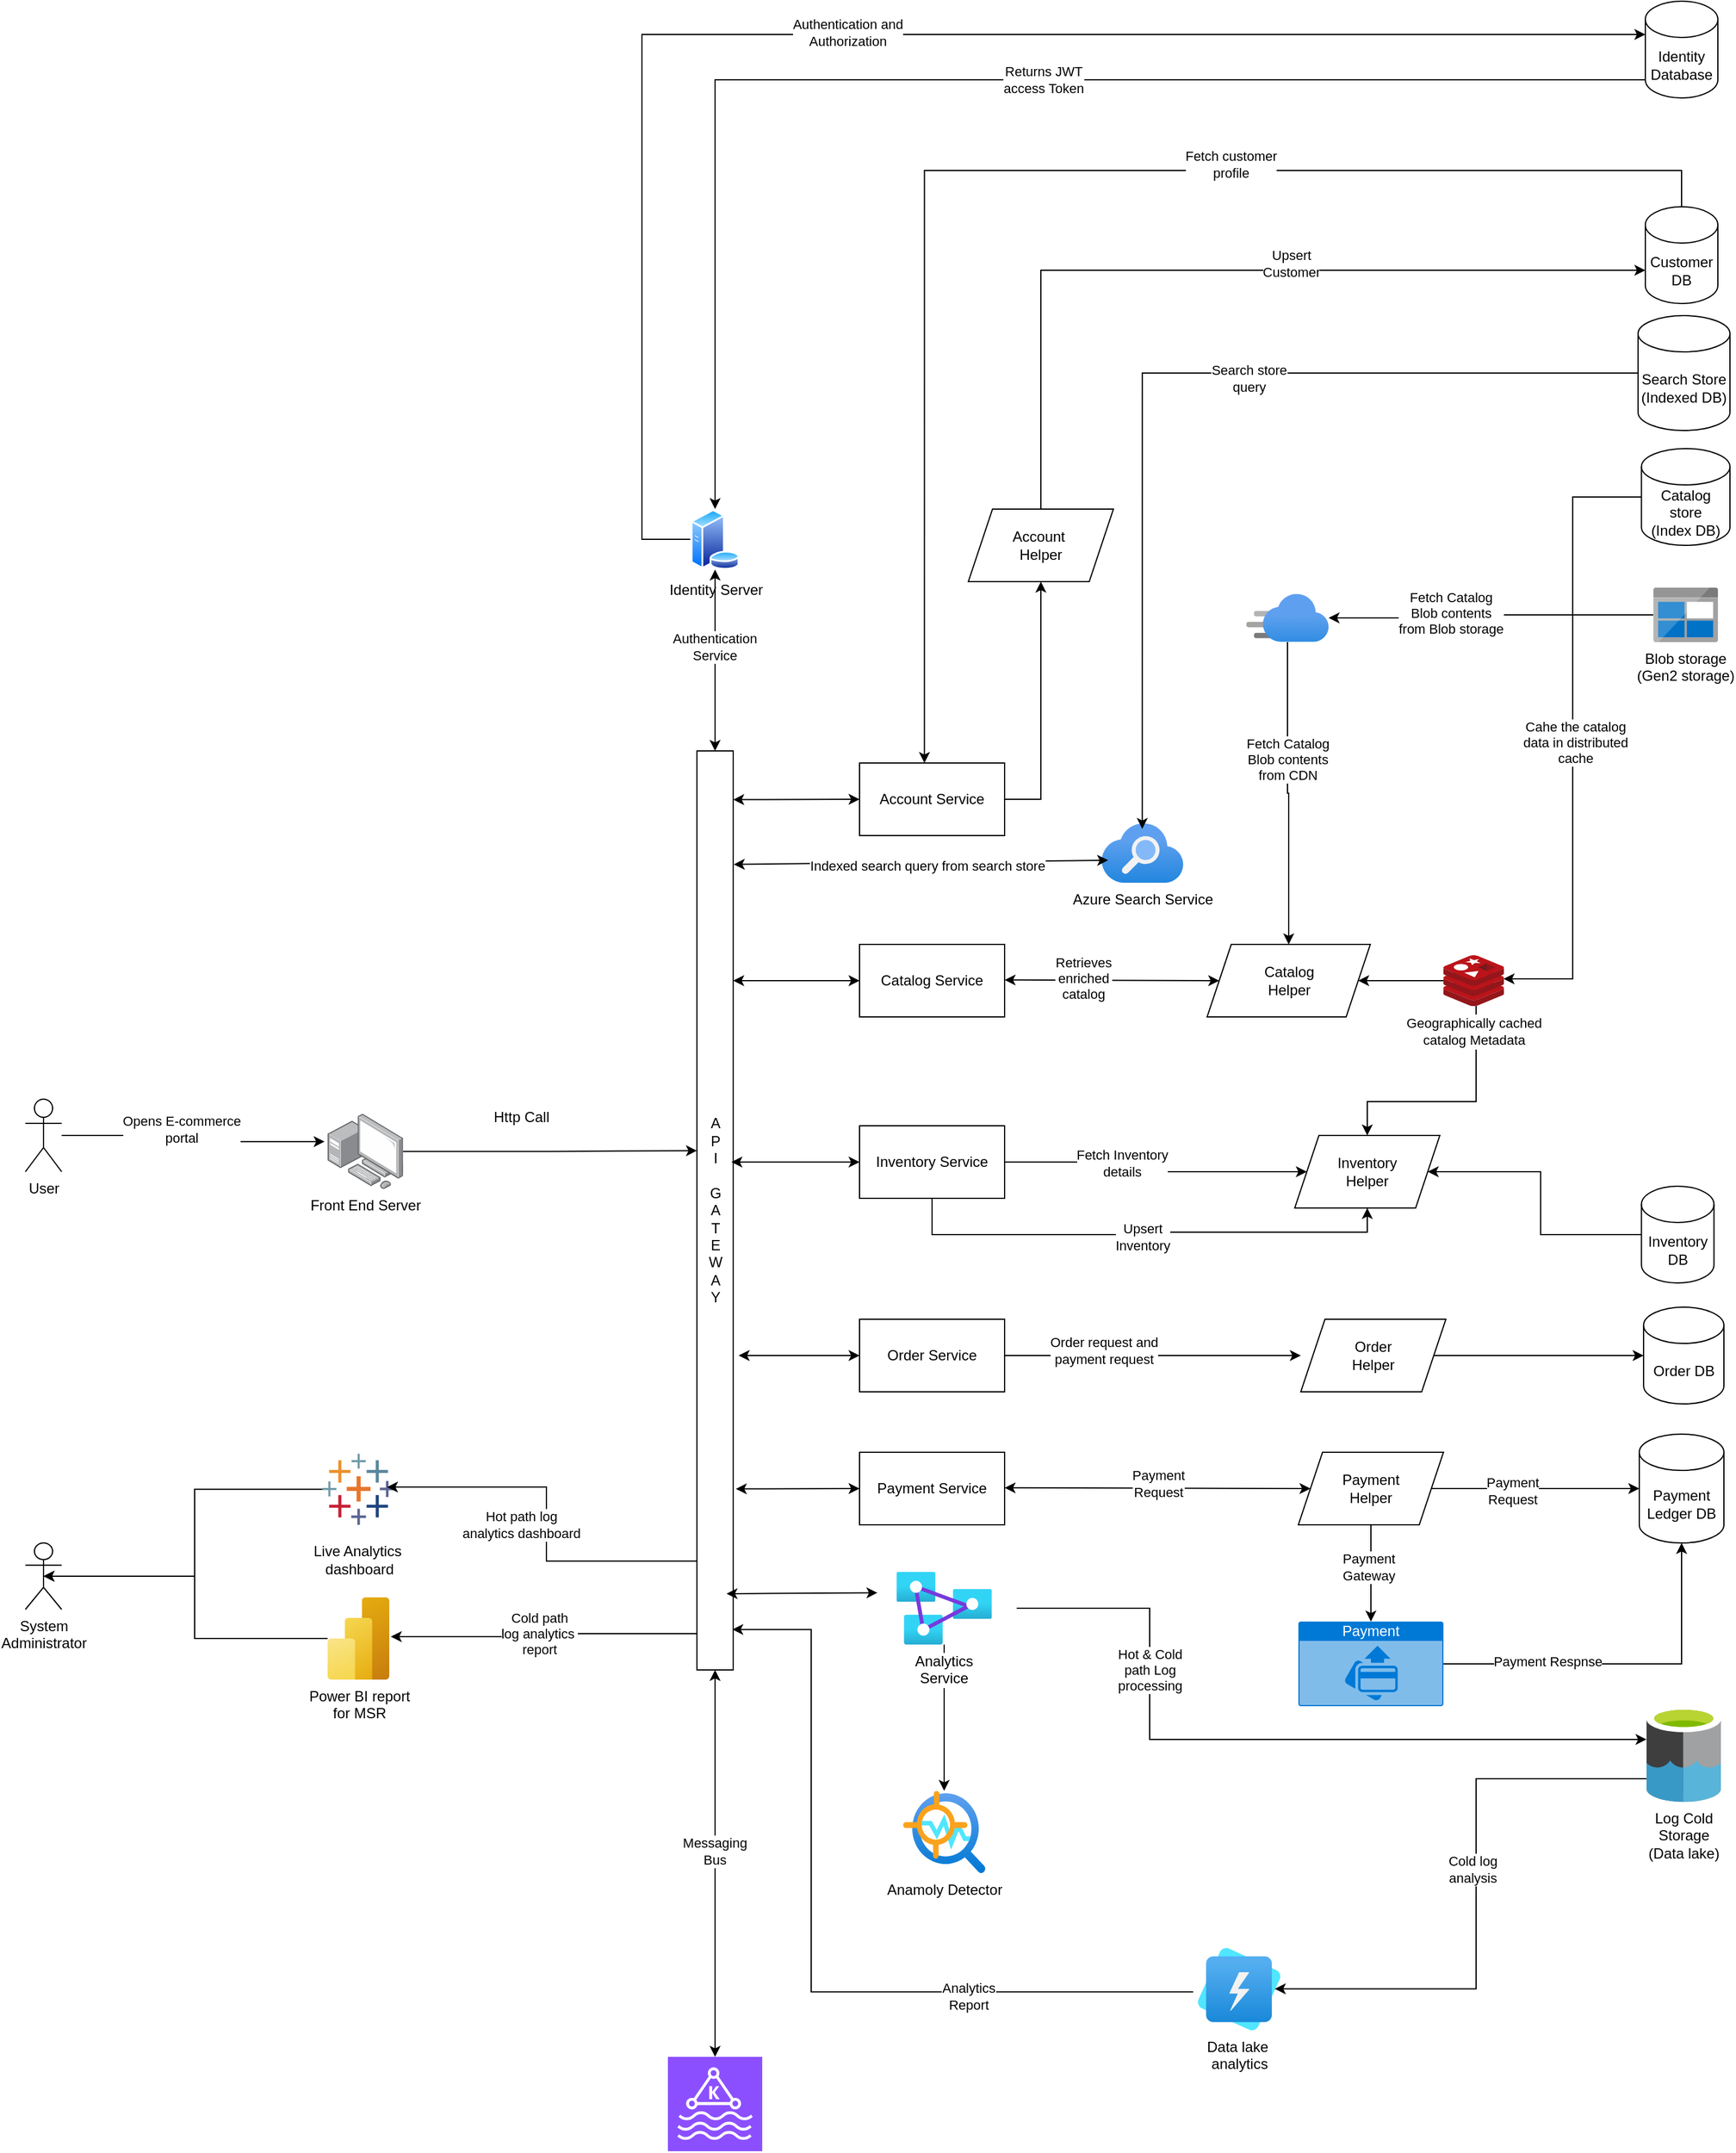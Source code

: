 <mxfile version="24.6.4" type="github">
  <diagram name="Page-1" id="DZVCTHQu2n3p9sboyNOl">
    <mxGraphModel dx="3424" dy="2045" grid="1" gridSize="10" guides="1" tooltips="1" connect="1" arrows="1" fold="1" page="1" pageScale="1" pageWidth="850" pageHeight="1100" math="0" shadow="0">
      <root>
        <mxCell id="0" />
        <mxCell id="1" parent="0" />
        <mxCell id="jgYk3zZ4BMT8bTG-VnUE-66" value="A&lt;br&gt;P&lt;br&gt;I&lt;br&gt;&lt;br&gt;G&lt;br&gt;A&lt;br&gt;T&lt;br&gt;E&lt;br&gt;W&lt;br&gt;A&lt;br&gt;Y" style="rounded=0;whiteSpace=wrap;html=1;" parent="1" vertex="1">
          <mxGeometry x="-984.5" y="-250" width="30" height="760" as="geometry" />
        </mxCell>
        <mxCell id="jgYk3zZ4BMT8bTG-VnUE-67" value="Front End Server" style="image;points=[];aspect=fixed;html=1;align=center;shadow=0;dashed=0;image=img/lib/allied_telesis/computer_and_terminals/Personal_Computer_with_Server.svg;" parent="1" vertex="1">
          <mxGeometry x="-1290" y="50" width="62.4" height="62.4" as="geometry" />
        </mxCell>
        <mxCell id="jgYk3zZ4BMT8bTG-VnUE-68" value="Identity Server" style="image;aspect=fixed;perimeter=ellipsePerimeter;html=1;align=center;shadow=0;dashed=0;spacingTop=3;image=img/lib/active_directory/database_server.svg;" parent="1" vertex="1">
          <mxGeometry x="-990" y="-450" width="41" height="50" as="geometry" />
        </mxCell>
        <mxCell id="0WEt7F5-mT2UaYVK9m0M-107" style="edgeStyle=orthogonalEdgeStyle;rounded=0;orthogonalLoop=1;jettySize=auto;html=1;exitX=0;exitY=1;exitDx=0;exitDy=-15;exitPerimeter=0;" edge="1" parent="1" source="jgYk3zZ4BMT8bTG-VnUE-69" target="jgYk3zZ4BMT8bTG-VnUE-68">
          <mxGeometry relative="1" as="geometry" />
        </mxCell>
        <mxCell id="0WEt7F5-mT2UaYVK9m0M-108" value="Returns JWT&lt;br&gt;access Token" style="edgeLabel;html=1;align=center;verticalAlign=middle;resizable=0;points=[];" vertex="1" connectable="0" parent="0WEt7F5-mT2UaYVK9m0M-107">
          <mxGeometry x="-0.114" relative="1" as="geometry">
            <mxPoint as="offset" />
          </mxGeometry>
        </mxCell>
        <mxCell id="jgYk3zZ4BMT8bTG-VnUE-69" value="Identity&lt;br&gt;Database" style="shape=cylinder3;whiteSpace=wrap;html=1;boundedLbl=1;backgroundOutline=1;size=15;" parent="1" vertex="1">
          <mxGeometry x="-200" y="-870" width="60" height="80" as="geometry" />
        </mxCell>
        <mxCell id="jgYk3zZ4BMT8bTG-VnUE-70" style="edgeStyle=orthogonalEdgeStyle;rounded=0;orthogonalLoop=1;jettySize=auto;html=1;entryX=0;entryY=0.435;entryDx=0;entryDy=0;entryPerimeter=0;" parent="1" source="jgYk3zZ4BMT8bTG-VnUE-67" target="jgYk3zZ4BMT8bTG-VnUE-66" edge="1">
          <mxGeometry relative="1" as="geometry" />
        </mxCell>
        <mxCell id="jgYk3zZ4BMT8bTG-VnUE-71" value="Http Call" style="text;html=1;align=center;verticalAlign=middle;resizable=0;points=[];autosize=1;strokeColor=none;fillColor=none;" parent="1" vertex="1">
          <mxGeometry x="-1165" y="38" width="70" height="30" as="geometry" />
        </mxCell>
        <mxCell id="jgYk3zZ4BMT8bTG-VnUE-74" value="User" style="shape=umlActor;verticalLabelPosition=bottom;verticalAlign=top;html=1;outlineConnect=0;" parent="1" vertex="1">
          <mxGeometry x="-1540" y="38" width="30" height="60" as="geometry" />
        </mxCell>
        <mxCell id="jgYk3zZ4BMT8bTG-VnUE-75" style="edgeStyle=orthogonalEdgeStyle;rounded=0;orthogonalLoop=1;jettySize=auto;html=1;entryX=-0.04;entryY=0.37;entryDx=0;entryDy=0;entryPerimeter=0;" parent="1" source="jgYk3zZ4BMT8bTG-VnUE-74" target="jgYk3zZ4BMT8bTG-VnUE-67" edge="1">
          <mxGeometry relative="1" as="geometry" />
        </mxCell>
        <mxCell id="jgYk3zZ4BMT8bTG-VnUE-76" value="Opens E-commerce&lt;br&gt;portal" style="edgeLabel;html=1;align=center;verticalAlign=middle;resizable=0;points=[];" parent="jgYk3zZ4BMT8bTG-VnUE-75" vertex="1" connectable="0">
          <mxGeometry x="-0.125" y="5" relative="1" as="geometry">
            <mxPoint x="1" as="offset" />
          </mxGeometry>
        </mxCell>
        <mxCell id="jgYk3zZ4BMT8bTG-VnUE-84" value="" style="endArrow=classic;startArrow=classic;html=1;rounded=0;exitX=0.5;exitY=0;exitDx=0;exitDy=0;" parent="1" source="jgYk3zZ4BMT8bTG-VnUE-66" target="jgYk3zZ4BMT8bTG-VnUE-68" edge="1">
          <mxGeometry width="50" height="50" relative="1" as="geometry">
            <mxPoint x="-980" y="-280" as="sourcePoint" />
            <mxPoint x="-930" y="-330" as="targetPoint" />
          </mxGeometry>
        </mxCell>
        <mxCell id="jgYk3zZ4BMT8bTG-VnUE-85" value="Authentication&lt;br&gt;Service" style="edgeLabel;html=1;align=center;verticalAlign=middle;resizable=0;points=[];" parent="jgYk3zZ4BMT8bTG-VnUE-84" vertex="1" connectable="0">
          <mxGeometry x="0.151" y="1" relative="1" as="geometry">
            <mxPoint as="offset" />
          </mxGeometry>
        </mxCell>
        <mxCell id="0WEt7F5-mT2UaYVK9m0M-95" style="edgeStyle=orthogonalEdgeStyle;rounded=0;orthogonalLoop=1;jettySize=auto;html=1;exitX=1;exitY=0.5;exitDx=0;exitDy=0;entryX=0.5;entryY=1;entryDx=0;entryDy=0;" edge="1" parent="1" source="jgYk3zZ4BMT8bTG-VnUE-86" target="0WEt7F5-mT2UaYVK9m0M-93">
          <mxGeometry relative="1" as="geometry" />
        </mxCell>
        <mxCell id="jgYk3zZ4BMT8bTG-VnUE-86" value="Account Service" style="rounded=0;whiteSpace=wrap;html=1;" parent="1" vertex="1">
          <mxGeometry x="-850" y="-240" width="120" height="60" as="geometry" />
        </mxCell>
        <mxCell id="jgYk3zZ4BMT8bTG-VnUE-87" value="Catalog Service" style="rounded=0;whiteSpace=wrap;html=1;" parent="1" vertex="1">
          <mxGeometry x="-850" y="-90" width="120" height="60" as="geometry" />
        </mxCell>
        <mxCell id="0WEt7F5-mT2UaYVK9m0M-85" style="edgeStyle=orthogonalEdgeStyle;rounded=0;orthogonalLoop=1;jettySize=auto;html=1;entryX=0;entryY=0.5;entryDx=0;entryDy=0;" edge="1" parent="1" source="jgYk3zZ4BMT8bTG-VnUE-88" target="0WEt7F5-mT2UaYVK9m0M-83">
          <mxGeometry relative="1" as="geometry" />
        </mxCell>
        <mxCell id="0WEt7F5-mT2UaYVK9m0M-90" value="Fetch Inventory&lt;br&gt;details" style="edgeLabel;html=1;align=center;verticalAlign=middle;resizable=0;points=[];" vertex="1" connectable="0" parent="0WEt7F5-mT2UaYVK9m0M-85">
          <mxGeometry x="-0.25" y="-1" relative="1" as="geometry">
            <mxPoint as="offset" />
          </mxGeometry>
        </mxCell>
        <mxCell id="0WEt7F5-mT2UaYVK9m0M-105" style="edgeStyle=orthogonalEdgeStyle;rounded=0;orthogonalLoop=1;jettySize=auto;html=1;entryX=0.5;entryY=1;entryDx=0;entryDy=0;" edge="1" parent="1" source="jgYk3zZ4BMT8bTG-VnUE-88" target="0WEt7F5-mT2UaYVK9m0M-83">
          <mxGeometry relative="1" as="geometry">
            <Array as="points">
              <mxPoint x="-790" y="150" />
              <mxPoint x="-610" y="150" />
              <mxPoint x="-610" y="148" />
              <mxPoint x="-430" y="148" />
            </Array>
          </mxGeometry>
        </mxCell>
        <mxCell id="0WEt7F5-mT2UaYVK9m0M-106" value="Upsert&lt;br&gt;Inventory" style="edgeLabel;html=1;align=center;verticalAlign=middle;resizable=0;points=[];" vertex="1" connectable="0" parent="0WEt7F5-mT2UaYVK9m0M-105">
          <mxGeometry x="-0.01" y="-2" relative="1" as="geometry">
            <mxPoint as="offset" />
          </mxGeometry>
        </mxCell>
        <mxCell id="jgYk3zZ4BMT8bTG-VnUE-88" value="Inventory Service" style="rounded=0;whiteSpace=wrap;html=1;" parent="1" vertex="1">
          <mxGeometry x="-850" y="60" width="120" height="60" as="geometry" />
        </mxCell>
        <mxCell id="jgYk3zZ4BMT8bTG-VnUE-89" value="Order Service" style="rounded=0;whiteSpace=wrap;html=1;" parent="1" vertex="1">
          <mxGeometry x="-850" y="220" width="120" height="60" as="geometry" />
        </mxCell>
        <mxCell id="jgYk3zZ4BMT8bTG-VnUE-91" value="" style="sketch=0;points=[[0,0,0],[0.25,0,0],[0.5,0,0],[0.75,0,0],[1,0,0],[0,1,0],[0.25,1,0],[0.5,1,0],[0.75,1,0],[1,1,0],[0,0.25,0],[0,0.5,0],[0,0.75,0],[1,0.25,0],[1,0.5,0],[1,0.75,0]];outlineConnect=0;fontColor=#232F3E;fillColor=#8C4FFF;strokeColor=#ffffff;dashed=0;verticalLabelPosition=bottom;verticalAlign=top;align=center;html=1;fontSize=12;fontStyle=0;aspect=fixed;shape=mxgraph.aws4.resourceIcon;resIcon=mxgraph.aws4.managed_streaming_for_kafka;" parent="1" vertex="1">
          <mxGeometry x="-1008.5" y="830" width="78" height="78" as="geometry" />
        </mxCell>
        <mxCell id="jgYk3zZ4BMT8bTG-VnUE-98" value="" style="endArrow=classic;startArrow=classic;html=1;rounded=0;entryX=0.5;entryY=0;entryDx=0;entryDy=0;entryPerimeter=0;exitX=0.5;exitY=1;exitDx=0;exitDy=0;" parent="1" source="jgYk3zZ4BMT8bTG-VnUE-66" target="jgYk3zZ4BMT8bTG-VnUE-91" edge="1">
          <mxGeometry width="50" height="50" relative="1" as="geometry">
            <mxPoint x="-940" y="530" as="sourcePoint" />
            <mxPoint x="-880" y="420" as="targetPoint" />
          </mxGeometry>
        </mxCell>
        <mxCell id="jgYk3zZ4BMT8bTG-VnUE-104" value="Messaging&lt;br&gt;Bus" style="edgeLabel;html=1;align=center;verticalAlign=middle;resizable=0;points=[];" parent="jgYk3zZ4BMT8bTG-VnUE-98" vertex="1" connectable="0">
          <mxGeometry x="-0.067" y="-1" relative="1" as="geometry">
            <mxPoint as="offset" />
          </mxGeometry>
        </mxCell>
        <mxCell id="jgYk3zZ4BMT8bTG-VnUE-100" value="" style="endArrow=classic;startArrow=classic;html=1;rounded=0;entryX=0;entryY=0.5;entryDx=0;entryDy=0;" parent="1" target="jgYk3zZ4BMT8bTG-VnUE-89" edge="1">
          <mxGeometry width="50" height="50" relative="1" as="geometry">
            <mxPoint x="-950" y="250" as="sourcePoint" />
            <mxPoint x="-860" y="249.41" as="targetPoint" />
          </mxGeometry>
        </mxCell>
        <mxCell id="jgYk3zZ4BMT8bTG-VnUE-101" value="" style="endArrow=classic;startArrow=classic;html=1;rounded=0;entryX=0;entryY=0.5;entryDx=0;entryDy=0;" parent="1" target="jgYk3zZ4BMT8bTG-VnUE-88" edge="1">
          <mxGeometry width="50" height="50" relative="1" as="geometry">
            <mxPoint x="-956" y="90" as="sourcePoint" />
            <mxPoint x="-820" y="150" as="targetPoint" />
          </mxGeometry>
        </mxCell>
        <mxCell id="jgYk3zZ4BMT8bTG-VnUE-102" value="" style="endArrow=classic;startArrow=classic;html=1;rounded=0;entryX=0;entryY=0.5;entryDx=0;entryDy=0;exitX=1;exitY=0.25;exitDx=0;exitDy=0;" parent="1" source="jgYk3zZ4BMT8bTG-VnUE-66" target="jgYk3zZ4BMT8bTG-VnUE-87" edge="1">
          <mxGeometry width="50" height="50" relative="1" as="geometry">
            <mxPoint x="-920" y="-10" as="sourcePoint" />
            <mxPoint x="-820" y="-10" as="targetPoint" />
          </mxGeometry>
        </mxCell>
        <mxCell id="jgYk3zZ4BMT8bTG-VnUE-103" value="" style="endArrow=classic;startArrow=classic;html=1;rounded=0;entryX=0;entryY=0.5;entryDx=0;entryDy=0;exitX=1;exitY=0.053;exitDx=0;exitDy=0;exitPerimeter=0;" parent="1" source="jgYk3zZ4BMT8bTG-VnUE-66" target="jgYk3zZ4BMT8bTG-VnUE-86" edge="1">
          <mxGeometry width="50" height="50" relative="1" as="geometry">
            <mxPoint x="-954.5" y="-170" as="sourcePoint" />
            <mxPoint x="-854.5" y="-170" as="targetPoint" />
          </mxGeometry>
        </mxCell>
        <mxCell id="jgYk3zZ4BMT8bTG-VnUE-107" value="" style="endArrow=classic;startArrow=classic;html=1;rounded=0;entryX=0.04;entryY=0.287;entryDx=0;entryDy=0;entryPerimeter=0;" parent="1" target="0WEt7F5-mT2UaYVK9m0M-172" edge="1">
          <mxGeometry width="50" height="50" relative="1" as="geometry">
            <mxPoint x="-960" y="447" as="sourcePoint" />
            <mxPoint x="-814" y="447.0" as="targetPoint" />
          </mxGeometry>
        </mxCell>
        <mxCell id="jgYk3zZ4BMT8bTG-VnUE-108" value="Payment Service" style="rounded=0;whiteSpace=wrap;html=1;" parent="1" vertex="1">
          <mxGeometry x="-850" y="330" width="120" height="60" as="geometry" />
        </mxCell>
        <mxCell id="jgYk3zZ4BMT8bTG-VnUE-109" value="" style="endArrow=classic;startArrow=classic;html=1;rounded=0;entryX=0;entryY=0.5;entryDx=0;entryDy=0;exitX=1.072;exitY=0.803;exitDx=0;exitDy=0;exitPerimeter=0;" parent="1" source="jgYk3zZ4BMT8bTG-VnUE-66" target="jgYk3zZ4BMT8bTG-VnUE-108" edge="1">
          <mxGeometry width="50" height="50" relative="1" as="geometry">
            <mxPoint x="-940" y="340" as="sourcePoint" />
            <mxPoint x="-840" y="340" as="targetPoint" />
          </mxGeometry>
        </mxCell>
        <mxCell id="0WEt7F5-mT2UaYVK9m0M-1" value="Customer DB" style="shape=cylinder3;whiteSpace=wrap;html=1;boundedLbl=1;backgroundOutline=1;size=15;" vertex="1" parent="1">
          <mxGeometry x="-200" y="-700" width="60" height="80" as="geometry" />
        </mxCell>
        <mxCell id="0WEt7F5-mT2UaYVK9m0M-2" value="Catalog store&lt;br&gt;(Index DB)" style="shape=cylinder3;whiteSpace=wrap;html=1;boundedLbl=1;backgroundOutline=1;size=15;" vertex="1" parent="1">
          <mxGeometry x="-203.22" y="-500" width="73.22" height="80" as="geometry" />
        </mxCell>
        <mxCell id="0WEt7F5-mT2UaYVK9m0M-88" style="edgeStyle=orthogonalEdgeStyle;rounded=0;orthogonalLoop=1;jettySize=auto;html=1;entryX=1;entryY=0.5;entryDx=0;entryDy=0;" edge="1" parent="1" source="0WEt7F5-mT2UaYVK9m0M-3" target="0WEt7F5-mT2UaYVK9m0M-83">
          <mxGeometry relative="1" as="geometry" />
        </mxCell>
        <mxCell id="0WEt7F5-mT2UaYVK9m0M-3" value="Inventory DB" style="shape=cylinder3;whiteSpace=wrap;html=1;boundedLbl=1;backgroundOutline=1;size=15;" vertex="1" parent="1">
          <mxGeometry x="-203.22" y="110" width="60" height="80" as="geometry" />
        </mxCell>
        <mxCell id="0WEt7F5-mT2UaYVK9m0M-4" value="Order DB" style="shape=cylinder3;whiteSpace=wrap;html=1;boundedLbl=1;backgroundOutline=1;size=15;" vertex="1" parent="1">
          <mxGeometry x="-201.43" y="210" width="66.43" height="80" as="geometry" />
        </mxCell>
        <mxCell id="0WEt7F5-mT2UaYVK9m0M-5" value="Payment Ledger DB" style="shape=cylinder3;whiteSpace=wrap;html=1;boundedLbl=1;backgroundOutline=1;size=15;" vertex="1" parent="1">
          <mxGeometry x="-205" y="315" width="70" height="90" as="geometry" />
        </mxCell>
        <mxCell id="0WEt7F5-mT2UaYVK9m0M-6" value="Azure Search Service" style="image;aspect=fixed;html=1;points=[];align=center;fontSize=12;image=img/lib/azure2/app_services/Search_Services.svg;" vertex="1" parent="1">
          <mxGeometry x="-650" y="-190" width="68" height="49.12" as="geometry" />
        </mxCell>
        <mxCell id="0WEt7F5-mT2UaYVK9m0M-7" value="" style="endArrow=classic;startArrow=classic;html=1;rounded=0;entryX=0.083;entryY=0.619;entryDx=0;entryDy=0;exitX=1;exitY=0.053;exitDx=0;exitDy=0;exitPerimeter=0;entryPerimeter=0;" edge="1" parent="1" target="0WEt7F5-mT2UaYVK9m0M-6">
          <mxGeometry width="50" height="50" relative="1" as="geometry">
            <mxPoint x="-954" y="-156.16" as="sourcePoint" />
            <mxPoint x="-420" y="-159.998" as="targetPoint" />
          </mxGeometry>
        </mxCell>
        <mxCell id="0WEt7F5-mT2UaYVK9m0M-10" value="Indexed search query from search store" style="edgeLabel;html=1;align=center;verticalAlign=middle;resizable=0;points=[];" vertex="1" connectable="0" parent="0WEt7F5-mT2UaYVK9m0M-7">
          <mxGeometry x="0.03" y="-3" relative="1" as="geometry">
            <mxPoint as="offset" />
          </mxGeometry>
        </mxCell>
        <mxCell id="0WEt7F5-mT2UaYVK9m0M-8" value="Search Store &lt;br&gt;(Indexed DB)" style="shape=cylinder3;whiteSpace=wrap;html=1;boundedLbl=1;backgroundOutline=1;size=15;" vertex="1" parent="1">
          <mxGeometry x="-206" y="-610" width="76" height="95" as="geometry" />
        </mxCell>
        <mxCell id="0WEt7F5-mT2UaYVK9m0M-18" style="edgeStyle=orthogonalEdgeStyle;rounded=0;orthogonalLoop=1;jettySize=auto;html=1;entryX=0;entryY=0.5;entryDx=0;entryDy=0;entryPerimeter=0;" edge="1" parent="1" source="0WEt7F5-mT2UaYVK9m0M-98" target="0WEt7F5-mT2UaYVK9m0M-4">
          <mxGeometry relative="1" as="geometry" />
        </mxCell>
        <mxCell id="0WEt7F5-mT2UaYVK9m0M-32" value="Catalog &lt;br&gt;Helper" style="shape=parallelogram;perimeter=parallelogramPerimeter;whiteSpace=wrap;html=1;fixedSize=1;" vertex="1" parent="1">
          <mxGeometry x="-562.5" y="-90" width="135" height="60" as="geometry" />
        </mxCell>
        <mxCell id="0WEt7F5-mT2UaYVK9m0M-77" style="edgeStyle=orthogonalEdgeStyle;rounded=0;orthogonalLoop=1;jettySize=auto;html=1;entryX=0.5;entryY=0;entryDx=0;entryDy=0;" edge="1" parent="1" source="0WEt7F5-mT2UaYVK9m0M-34" target="0WEt7F5-mT2UaYVK9m0M-32">
          <mxGeometry relative="1" as="geometry" />
        </mxCell>
        <mxCell id="0WEt7F5-mT2UaYVK9m0M-78" value="Fetch Catalog&lt;br&gt;Blob contents&lt;br&gt;from CDN" style="edgeLabel;html=1;align=center;verticalAlign=middle;resizable=0;points=[];" vertex="1" connectable="0" parent="0WEt7F5-mT2UaYVK9m0M-77">
          <mxGeometry x="-0.231" relative="1" as="geometry">
            <mxPoint as="offset" />
          </mxGeometry>
        </mxCell>
        <mxCell id="0WEt7F5-mT2UaYVK9m0M-34" value="" style="image;aspect=fixed;html=1;points=[];align=center;fontSize=12;image=img/lib/azure2/app_services/CDN_Profiles.svg;" vertex="1" parent="1">
          <mxGeometry x="-530" y="-380" width="68" height="40" as="geometry" />
        </mxCell>
        <mxCell id="0WEt7F5-mT2UaYVK9m0M-79" style="edgeStyle=orthogonalEdgeStyle;rounded=0;orthogonalLoop=1;jettySize=auto;html=1;" edge="1" parent="1" source="0WEt7F5-mT2UaYVK9m0M-39" target="0WEt7F5-mT2UaYVK9m0M-34">
          <mxGeometry relative="1" as="geometry" />
        </mxCell>
        <mxCell id="0WEt7F5-mT2UaYVK9m0M-80" value="Fetch Catalog&lt;br&gt;Blob contents&lt;br&gt;from Blob storage" style="edgeLabel;html=1;align=center;verticalAlign=middle;resizable=0;points=[];" vertex="1" connectable="0" parent="0WEt7F5-mT2UaYVK9m0M-79">
          <mxGeometry x="0.254" y="-4" relative="1" as="geometry">
            <mxPoint as="offset" />
          </mxGeometry>
        </mxCell>
        <mxCell id="0WEt7F5-mT2UaYVK9m0M-39" value="Blob storage&lt;br&gt;(Gen2 storage)" style="image;sketch=0;aspect=fixed;html=1;points=[];align=center;fontSize=12;image=img/lib/mscae/BlobBlock.svg;" vertex="1" parent="1">
          <mxGeometry x="-193.39" y="-385" width="53.57" height="45" as="geometry" />
        </mxCell>
        <mxCell id="0WEt7F5-mT2UaYVK9m0M-47" value="" style="endArrow=classic;startArrow=classic;html=1;rounded=0;entryX=0;entryY=0.5;entryDx=0;entryDy=0;exitX=1;exitY=0.25;exitDx=0;exitDy=0;" edge="1" parent="1" target="0WEt7F5-mT2UaYVK9m0M-32">
          <mxGeometry width="50" height="50" relative="1" as="geometry">
            <mxPoint x="-730" y="-60.59" as="sourcePoint" />
            <mxPoint x="-626" y="-60.59" as="targetPoint" />
          </mxGeometry>
        </mxCell>
        <mxCell id="0WEt7F5-mT2UaYVK9m0M-59" value="Retrieves &lt;br&gt;enriched&lt;br&gt;catalog" style="edgeLabel;html=1;align=center;verticalAlign=middle;resizable=0;points=[];" vertex="1" connectable="0" parent="0WEt7F5-mT2UaYVK9m0M-47">
          <mxGeometry x="-0.265" y="2" relative="1" as="geometry">
            <mxPoint as="offset" />
          </mxGeometry>
        </mxCell>
        <mxCell id="0WEt7F5-mT2UaYVK9m0M-82" style="edgeStyle=orthogonalEdgeStyle;rounded=0;orthogonalLoop=1;jettySize=auto;html=1;" edge="1" parent="1" source="0WEt7F5-mT2UaYVK9m0M-11" target="0WEt7F5-mT2UaYVK9m0M-32">
          <mxGeometry relative="1" as="geometry" />
        </mxCell>
        <mxCell id="0WEt7F5-mT2UaYVK9m0M-111" style="edgeStyle=orthogonalEdgeStyle;rounded=0;orthogonalLoop=1;jettySize=auto;html=1;entryX=0.5;entryY=0;entryDx=0;entryDy=0;" edge="1" parent="1" source="0WEt7F5-mT2UaYVK9m0M-11" target="0WEt7F5-mT2UaYVK9m0M-83">
          <mxGeometry relative="1" as="geometry">
            <Array as="points">
              <mxPoint x="-340" y="40" />
              <mxPoint x="-430" y="40" />
            </Array>
          </mxGeometry>
        </mxCell>
        <mxCell id="0WEt7F5-mT2UaYVK9m0M-11" value="&lt;span style=&quot;font-size: 11px;&quot;&gt;Geographically cached &lt;br&gt;catalog&amp;nbsp;&lt;/span&gt;&lt;span style=&quot;font-size: 11px;&quot;&gt;Metadata&lt;/span&gt;" style="image;sketch=0;aspect=fixed;html=1;points=[];align=center;fontSize=12;image=img/lib/mscae/Cache_Redis_Product.svg;" vertex="1" parent="1">
          <mxGeometry x="-367" y="-81" width="50" height="42" as="geometry" />
        </mxCell>
        <mxCell id="0WEt7F5-mT2UaYVK9m0M-50" style="edgeStyle=orthogonalEdgeStyle;rounded=0;orthogonalLoop=1;jettySize=auto;html=1;entryX=0.995;entryY=0.464;entryDx=0;entryDy=0;entryPerimeter=0;" edge="1" parent="1" source="0WEt7F5-mT2UaYVK9m0M-2" target="0WEt7F5-mT2UaYVK9m0M-11">
          <mxGeometry relative="1" as="geometry" />
        </mxCell>
        <mxCell id="0WEt7F5-mT2UaYVK9m0M-81" value="Cahe the catalog&lt;br&gt;data in distributed&lt;br&gt;cache" style="edgeLabel;html=1;align=center;verticalAlign=middle;resizable=0;points=[];" vertex="1" connectable="0" parent="0WEt7F5-mT2UaYVK9m0M-50">
          <mxGeometry x="0.013" y="2" relative="1" as="geometry">
            <mxPoint as="offset" />
          </mxGeometry>
        </mxCell>
        <mxCell id="0WEt7F5-mT2UaYVK9m0M-51" style="edgeStyle=orthogonalEdgeStyle;rounded=0;orthogonalLoop=1;jettySize=auto;html=1;entryX=0.498;entryY=0.092;entryDx=0;entryDy=0;entryPerimeter=0;" edge="1" parent="1" source="0WEt7F5-mT2UaYVK9m0M-8" target="0WEt7F5-mT2UaYVK9m0M-6">
          <mxGeometry relative="1" as="geometry" />
        </mxCell>
        <mxCell id="0WEt7F5-mT2UaYVK9m0M-53" value="Search store&lt;br&gt;query" style="edgeLabel;html=1;align=center;verticalAlign=middle;resizable=0;points=[];" vertex="1" connectable="0" parent="0WEt7F5-mT2UaYVK9m0M-51">
          <mxGeometry x="-0.18" y="4" relative="1" as="geometry">
            <mxPoint as="offset" />
          </mxGeometry>
        </mxCell>
        <mxCell id="0WEt7F5-mT2UaYVK9m0M-56" style="edgeStyle=orthogonalEdgeStyle;rounded=0;orthogonalLoop=1;jettySize=auto;html=1;entryX=0.478;entryY=-0.13;entryDx=0;entryDy=0;entryPerimeter=0;exitX=0.5;exitY=0;exitDx=0;exitDy=0;exitPerimeter=0;" edge="1" parent="1" source="0WEt7F5-mT2UaYVK9m0M-1">
          <mxGeometry relative="1" as="geometry">
            <mxPoint x="-203.68" y="-652.259" as="sourcePoint" />
            <mxPoint x="-796.32" y="-240.0" as="targetPoint" />
            <Array as="points">
              <mxPoint x="-170" y="-730" />
              <mxPoint x="-796" y="-730" />
            </Array>
          </mxGeometry>
        </mxCell>
        <mxCell id="0WEt7F5-mT2UaYVK9m0M-57" value="Fetch customer&lt;br&gt;profile" style="edgeLabel;html=1;align=center;verticalAlign=middle;resizable=0;points=[];" vertex="1" connectable="0" parent="0WEt7F5-mT2UaYVK9m0M-56">
          <mxGeometry x="-0.296" y="-5" relative="1" as="geometry">
            <mxPoint as="offset" />
          </mxGeometry>
        </mxCell>
        <mxCell id="0WEt7F5-mT2UaYVK9m0M-61" value="Payment" style="html=1;whiteSpace=wrap;strokeColor=none;fillColor=#0079D6;labelPosition=center;verticalLabelPosition=middle;verticalAlign=top;align=center;fontSize=12;outlineConnect=0;spacingTop=-6;fontColor=#FFFFFF;sketch=0;shape=mxgraph.sitemap.payment;" vertex="1" parent="1">
          <mxGeometry x="-487" y="470" width="120" height="70" as="geometry" />
        </mxCell>
        <mxCell id="0WEt7F5-mT2UaYVK9m0M-64" style="edgeStyle=orthogonalEdgeStyle;rounded=0;orthogonalLoop=1;jettySize=auto;html=1;" edge="1" parent="1" source="0WEt7F5-mT2UaYVK9m0M-62" target="0WEt7F5-mT2UaYVK9m0M-5">
          <mxGeometry relative="1" as="geometry" />
        </mxCell>
        <mxCell id="0WEt7F5-mT2UaYVK9m0M-68" value="Payment&lt;br&gt;Request" style="edgeLabel;html=1;align=center;verticalAlign=middle;resizable=0;points=[];" vertex="1" connectable="0" parent="0WEt7F5-mT2UaYVK9m0M-64">
          <mxGeometry x="-0.224" y="-2" relative="1" as="geometry">
            <mxPoint as="offset" />
          </mxGeometry>
        </mxCell>
        <mxCell id="0WEt7F5-mT2UaYVK9m0M-65" style="edgeStyle=orthogonalEdgeStyle;rounded=0;orthogonalLoop=1;jettySize=auto;html=1;" edge="1" parent="1" source="0WEt7F5-mT2UaYVK9m0M-62" target="0WEt7F5-mT2UaYVK9m0M-61">
          <mxGeometry relative="1" as="geometry" />
        </mxCell>
        <mxCell id="0WEt7F5-mT2UaYVK9m0M-69" value="Payment&lt;br&gt;Gateway" style="edgeLabel;html=1;align=center;verticalAlign=middle;resizable=0;points=[];" vertex="1" connectable="0" parent="0WEt7F5-mT2UaYVK9m0M-65">
          <mxGeometry x="-0.122" y="-2" relative="1" as="geometry">
            <mxPoint as="offset" />
          </mxGeometry>
        </mxCell>
        <mxCell id="0WEt7F5-mT2UaYVK9m0M-62" value="Payment&lt;br&gt;Helper" style="shape=parallelogram;perimeter=parallelogramPerimeter;whiteSpace=wrap;html=1;fixedSize=1;" vertex="1" parent="1">
          <mxGeometry x="-487" y="330" width="120" height="60" as="geometry" />
        </mxCell>
        <mxCell id="0WEt7F5-mT2UaYVK9m0M-66" style="edgeStyle=orthogonalEdgeStyle;rounded=0;orthogonalLoop=1;jettySize=auto;html=1;entryX=0.5;entryY=1;entryDx=0;entryDy=0;entryPerimeter=0;" edge="1" parent="1" source="0WEt7F5-mT2UaYVK9m0M-61" target="0WEt7F5-mT2UaYVK9m0M-5">
          <mxGeometry relative="1" as="geometry" />
        </mxCell>
        <mxCell id="0WEt7F5-mT2UaYVK9m0M-70" value="Payment Respnse" style="edgeLabel;html=1;align=center;verticalAlign=middle;resizable=0;points=[];" vertex="1" connectable="0" parent="0WEt7F5-mT2UaYVK9m0M-66">
          <mxGeometry x="-0.42" y="2" relative="1" as="geometry">
            <mxPoint as="offset" />
          </mxGeometry>
        </mxCell>
        <mxCell id="0WEt7F5-mT2UaYVK9m0M-72" value="" style="endArrow=classic;startArrow=classic;html=1;rounded=0;exitX=1.15;exitY=0.921;exitDx=0;exitDy=0;exitPerimeter=0;entryX=0;entryY=0.5;entryDx=0;entryDy=0;" edge="1" parent="1" target="0WEt7F5-mT2UaYVK9m0M-62">
          <mxGeometry width="50" height="50" relative="1" as="geometry">
            <mxPoint x="-730" y="359.41" as="sourcePoint" />
            <mxPoint x="-612" y="360.41" as="targetPoint" />
          </mxGeometry>
        </mxCell>
        <mxCell id="0WEt7F5-mT2UaYVK9m0M-73" value="Payment&lt;br&gt;Request" style="edgeLabel;html=1;align=center;verticalAlign=middle;resizable=0;points=[];" vertex="1" connectable="0" parent="0WEt7F5-mT2UaYVK9m0M-72">
          <mxGeometry x="0.003" y="4" relative="1" as="geometry">
            <mxPoint as="offset" />
          </mxGeometry>
        </mxCell>
        <mxCell id="0WEt7F5-mT2UaYVK9m0M-83" value="Inventory&lt;br&gt;Helper" style="shape=parallelogram;perimeter=parallelogramPerimeter;whiteSpace=wrap;html=1;fixedSize=1;" vertex="1" parent="1">
          <mxGeometry x="-490" y="68" width="120" height="60" as="geometry" />
        </mxCell>
        <mxCell id="0WEt7F5-mT2UaYVK9m0M-93" value="Account&amp;nbsp;&lt;br&gt;Helper" style="shape=parallelogram;perimeter=parallelogramPerimeter;whiteSpace=wrap;html=1;fixedSize=1;" vertex="1" parent="1">
          <mxGeometry x="-760" y="-450" width="120" height="60" as="geometry" />
        </mxCell>
        <mxCell id="0WEt7F5-mT2UaYVK9m0M-96" style="edgeStyle=orthogonalEdgeStyle;rounded=0;orthogonalLoop=1;jettySize=auto;html=1;entryX=0;entryY=0;entryDx=0;entryDy=52.5;entryPerimeter=0;" edge="1" parent="1" source="0WEt7F5-mT2UaYVK9m0M-93" target="0WEt7F5-mT2UaYVK9m0M-1">
          <mxGeometry relative="1" as="geometry">
            <Array as="points">
              <mxPoint x="-700" y="-647" />
            </Array>
          </mxGeometry>
        </mxCell>
        <mxCell id="0WEt7F5-mT2UaYVK9m0M-97" value="Upsert&lt;br&gt;Customer" style="edgeLabel;html=1;align=center;verticalAlign=middle;resizable=0;points=[];" vertex="1" connectable="0" parent="0WEt7F5-mT2UaYVK9m0M-96">
          <mxGeometry x="0.158" y="6" relative="1" as="geometry">
            <mxPoint as="offset" />
          </mxGeometry>
        </mxCell>
        <mxCell id="0WEt7F5-mT2UaYVK9m0M-99" value="" style="edgeStyle=orthogonalEdgeStyle;rounded=0;orthogonalLoop=1;jettySize=auto;html=1;entryX=0;entryY=0.5;entryDx=0;entryDy=0;entryPerimeter=0;" edge="1" parent="1" source="jgYk3zZ4BMT8bTG-VnUE-89" target="0WEt7F5-mT2UaYVK9m0M-98">
          <mxGeometry relative="1" as="geometry">
            <mxPoint x="-730" y="250" as="sourcePoint" />
            <mxPoint x="-201" y="250" as="targetPoint" />
          </mxGeometry>
        </mxCell>
        <mxCell id="0WEt7F5-mT2UaYVK9m0M-100" value="Order request and&lt;br&gt;payment request" style="edgeLabel;html=1;align=center;verticalAlign=middle;resizable=0;points=[];" vertex="1" connectable="0" parent="0WEt7F5-mT2UaYVK9m0M-99">
          <mxGeometry x="-0.331" y="4" relative="1" as="geometry">
            <mxPoint as="offset" />
          </mxGeometry>
        </mxCell>
        <mxCell id="0WEt7F5-mT2UaYVK9m0M-98" value="Order&lt;br&gt;Helper" style="shape=parallelogram;perimeter=parallelogramPerimeter;whiteSpace=wrap;html=1;fixedSize=1;" vertex="1" parent="1">
          <mxGeometry x="-485" y="220" width="120" height="60" as="geometry" />
        </mxCell>
        <mxCell id="0WEt7F5-mT2UaYVK9m0M-109" style="edgeStyle=orthogonalEdgeStyle;rounded=0;orthogonalLoop=1;jettySize=auto;html=1;entryX=0;entryY=0;entryDx=0;entryDy=27.5;entryPerimeter=0;" edge="1" parent="1" source="jgYk3zZ4BMT8bTG-VnUE-68" target="jgYk3zZ4BMT8bTG-VnUE-69">
          <mxGeometry relative="1" as="geometry">
            <Array as="points">
              <mxPoint x="-1030" y="-425" />
              <mxPoint x="-1030" y="-843" />
            </Array>
          </mxGeometry>
        </mxCell>
        <mxCell id="0WEt7F5-mT2UaYVK9m0M-110" value="Authentication and&lt;br&gt;Authorization" style="edgeLabel;html=1;align=center;verticalAlign=middle;resizable=0;points=[];" vertex="1" connectable="0" parent="0WEt7F5-mT2UaYVK9m0M-109">
          <mxGeometry x="-0.025" y="2" relative="1" as="geometry">
            <mxPoint as="offset" />
          </mxGeometry>
        </mxCell>
        <mxCell id="0WEt7F5-mT2UaYVK9m0M-112" value="Power BI report&lt;br&gt;for MSR" style="image;aspect=fixed;html=1;points=[];align=center;fontSize=12;image=img/lib/azure2/analytics/Power_BI_Embedded.svg;" vertex="1" parent="1">
          <mxGeometry x="-1290" y="450" width="51" height="68" as="geometry" />
        </mxCell>
        <mxCell id="0WEt7F5-mT2UaYVK9m0M-116" value="Log Cold&lt;br&gt;Storage&lt;br&gt;(Data lake)" style="shape=image;whiteSpace=wrap;html=1;boundedLbl=1;backgroundOutline=1;size=15;labelBackgroundColor=default;verticalAlign=top;verticalLabelPosition=bottom;sketch=0;aspect=fixed;image=img/lib/mscae/Data_Lake.svg;points=[];" vertex="1" parent="1">
          <mxGeometry x="-199.02" y="540" width="61.61" height="79.21" as="geometry" />
        </mxCell>
        <mxCell id="0WEt7F5-mT2UaYVK9m0M-124" value="Live Analytics&amp;nbsp;&lt;div&gt;dashboard&lt;/div&gt;" style="verticalLabelPosition=bottom;aspect=fixed;html=1;shape=mxgraph.salesforce.analytics;" vertex="1" parent="1">
          <mxGeometry x="-1294.5" y="331.2" width="60" height="58.8" as="geometry" />
        </mxCell>
        <mxCell id="0WEt7F5-mT2UaYVK9m0M-140" style="edgeStyle=orthogonalEdgeStyle;rounded=0;orthogonalLoop=1;jettySize=auto;html=1;entryX=0.975;entryY=0.956;entryDx=0;entryDy=0;entryPerimeter=0;exitX=-0.059;exitY=0.533;exitDx=0;exitDy=0;exitPerimeter=0;" edge="1" parent="1" source="0WEt7F5-mT2UaYVK9m0M-178" target="jgYk3zZ4BMT8bTG-VnUE-66">
          <mxGeometry relative="1" as="geometry">
            <mxPoint x="-824" y="660" as="sourcePoint" />
            <Array as="points">
              <mxPoint x="-890" y="776" />
              <mxPoint x="-890" y="477" />
            </Array>
          </mxGeometry>
        </mxCell>
        <mxCell id="0WEt7F5-mT2UaYVK9m0M-141" value="Analytics&lt;br&gt;Report" style="edgeLabel;html=1;align=center;verticalAlign=middle;resizable=0;points=[];" vertex="1" connectable="0" parent="0WEt7F5-mT2UaYVK9m0M-140">
          <mxGeometry x="-0.03" y="-5" relative="1" as="geometry">
            <mxPoint x="125" y="18" as="offset" />
          </mxGeometry>
        </mxCell>
        <mxCell id="0WEt7F5-mT2UaYVK9m0M-145" style="edgeStyle=orthogonalEdgeStyle;rounded=0;orthogonalLoop=1;jettySize=auto;html=1;entryX=0.895;entryY=0.469;entryDx=0;entryDy=0;entryPerimeter=0;" edge="1" parent="1" source="jgYk3zZ4BMT8bTG-VnUE-66" target="0WEt7F5-mT2UaYVK9m0M-124">
          <mxGeometry relative="1" as="geometry">
            <Array as="points">
              <mxPoint x="-1109" y="420" />
              <mxPoint x="-1109" y="359" />
            </Array>
          </mxGeometry>
        </mxCell>
        <mxCell id="0WEt7F5-mT2UaYVK9m0M-146" value="Hot path log&lt;br&gt;analytics dashboard" style="edgeLabel;html=1;align=center;verticalAlign=middle;resizable=0;points=[];" vertex="1" connectable="0" parent="0WEt7F5-mT2UaYVK9m0M-145">
          <mxGeometry x="0.279" y="1" relative="1" as="geometry">
            <mxPoint x="-4" y="30" as="offset" />
          </mxGeometry>
        </mxCell>
        <mxCell id="0WEt7F5-mT2UaYVK9m0M-151" value="Anamoly Detector" style="image;aspect=fixed;html=1;points=[];align=center;fontSize=12;image=img/lib/azure2/ai_machine_learning/Anomaly_Detector.svg;" vertex="1" parent="1">
          <mxGeometry x="-814" y="610" width="68" height="68" as="geometry" />
        </mxCell>
        <mxCell id="0WEt7F5-mT2UaYVK9m0M-153" style="edgeStyle=orthogonalEdgeStyle;rounded=0;orthogonalLoop=1;jettySize=auto;html=1;entryX=1.025;entryY=0.478;entryDx=0;entryDy=0;entryPerimeter=0;" edge="1" parent="1" source="jgYk3zZ4BMT8bTG-VnUE-66" target="0WEt7F5-mT2UaYVK9m0M-112">
          <mxGeometry relative="1" as="geometry">
            <Array as="points">
              <mxPoint x="-1112" y="480" />
              <mxPoint x="-1112" y="483" />
            </Array>
          </mxGeometry>
        </mxCell>
        <mxCell id="0WEt7F5-mT2UaYVK9m0M-154" value="Cold path&lt;br&gt;log analytics&amp;nbsp;&lt;br&gt;report" style="edgeLabel;html=1;align=center;verticalAlign=middle;resizable=0;points=[];" vertex="1" connectable="0" parent="0WEt7F5-mT2UaYVK9m0M-153">
          <mxGeometry x="0.052" y="-3" relative="1" as="geometry">
            <mxPoint x="1" as="offset" />
          </mxGeometry>
        </mxCell>
        <mxCell id="0WEt7F5-mT2UaYVK9m0M-157" value="System&lt;br&gt;Administrator" style="shape=umlActor;verticalLabelPosition=bottom;verticalAlign=top;html=1;outlineConnect=0;" vertex="1" parent="1">
          <mxGeometry x="-1540" y="405" width="30" height="55" as="geometry" />
        </mxCell>
        <mxCell id="0WEt7F5-mT2UaYVK9m0M-170" style="edgeStyle=orthogonalEdgeStyle;rounded=0;orthogonalLoop=1;jettySize=auto;html=1;entryX=0.5;entryY=0.5;entryDx=0;entryDy=0;entryPerimeter=0;" edge="1" parent="1" source="0WEt7F5-mT2UaYVK9m0M-124" target="0WEt7F5-mT2UaYVK9m0M-157">
          <mxGeometry relative="1" as="geometry">
            <Array as="points">
              <mxPoint x="-1400" y="361" />
              <mxPoint x="-1400" y="433" />
            </Array>
          </mxGeometry>
        </mxCell>
        <mxCell id="0WEt7F5-mT2UaYVK9m0M-171" style="edgeStyle=orthogonalEdgeStyle;rounded=0;orthogonalLoop=1;jettySize=auto;html=1;entryX=0.5;entryY=0.5;entryDx=0;entryDy=0;entryPerimeter=0;" edge="1" parent="1" source="0WEt7F5-mT2UaYVK9m0M-112" target="0WEt7F5-mT2UaYVK9m0M-157">
          <mxGeometry relative="1" as="geometry" />
        </mxCell>
        <mxCell id="0WEt7F5-mT2UaYVK9m0M-183" style="edgeStyle=orthogonalEdgeStyle;rounded=0;orthogonalLoop=1;jettySize=auto;html=1;" edge="1" parent="1" source="0WEt7F5-mT2UaYVK9m0M-172" target="0WEt7F5-mT2UaYVK9m0M-151">
          <mxGeometry relative="1" as="geometry" />
        </mxCell>
        <mxCell id="0WEt7F5-mT2UaYVK9m0M-172" value="Analytics&lt;br&gt;Service" style="rounded=0;whiteSpace=wrap;html=1;shape=image;labelBackgroundColor=default;verticalAlign=top;verticalLabelPosition=bottom;aspect=fixed;points=[];image=img/lib/azure2/analytics/Analysis_Services.svg;" vertex="1" parent="1">
          <mxGeometry x="-840" y="429" width="120" height="60" as="geometry" />
        </mxCell>
        <mxCell id="0WEt7F5-mT2UaYVK9m0M-175" style="edgeStyle=orthogonalEdgeStyle;rounded=0;orthogonalLoop=1;jettySize=auto;html=1;entryX=0;entryY=0.347;entryDx=0;entryDy=0;entryPerimeter=0;" edge="1" parent="1" source="0WEt7F5-mT2UaYVK9m0M-172" target="0WEt7F5-mT2UaYVK9m0M-116">
          <mxGeometry relative="1" as="geometry">
            <Array as="points">
              <mxPoint x="-610" y="459" />
              <mxPoint x="-610" y="568" />
            </Array>
          </mxGeometry>
        </mxCell>
        <mxCell id="0WEt7F5-mT2UaYVK9m0M-177" value="Hot &amp;amp; Cold&lt;br&gt;path Log&lt;br&gt;processing" style="edgeLabel;html=1;align=center;verticalAlign=middle;resizable=0;points=[];" vertex="1" connectable="0" parent="0WEt7F5-mT2UaYVK9m0M-175">
          <mxGeometry x="-0.489" relative="1" as="geometry">
            <mxPoint as="offset" />
          </mxGeometry>
        </mxCell>
        <mxCell id="0WEt7F5-mT2UaYVK9m0M-178" value="Data lake&amp;nbsp;&lt;br&gt;analytics" style="image;aspect=fixed;html=1;points=[];align=center;fontSize=12;image=img/lib/azure2/analytics/Data_Lake_Analytics.svg;" vertex="1" parent="1">
          <mxGeometry x="-570" y="740" width="68" height="68" as="geometry" />
        </mxCell>
        <mxCell id="0WEt7F5-mT2UaYVK9m0M-181" style="edgeStyle=orthogonalEdgeStyle;rounded=0;orthogonalLoop=1;jettySize=auto;html=1;entryX=0.934;entryY=0.496;entryDx=0;entryDy=0;entryPerimeter=0;" edge="1" parent="1" source="0WEt7F5-mT2UaYVK9m0M-116" target="0WEt7F5-mT2UaYVK9m0M-178">
          <mxGeometry relative="1" as="geometry">
            <Array as="points">
              <mxPoint x="-340" y="600" />
              <mxPoint x="-340" y="774" />
            </Array>
          </mxGeometry>
        </mxCell>
        <mxCell id="0WEt7F5-mT2UaYVK9m0M-182" value="Cold log&lt;br&gt;analysis" style="edgeLabel;html=1;align=center;verticalAlign=middle;resizable=0;points=[];" vertex="1" connectable="0" parent="0WEt7F5-mT2UaYVK9m0M-181">
          <mxGeometry x="-0.102" y="-3" relative="1" as="geometry">
            <mxPoint as="offset" />
          </mxGeometry>
        </mxCell>
      </root>
    </mxGraphModel>
  </diagram>
</mxfile>
